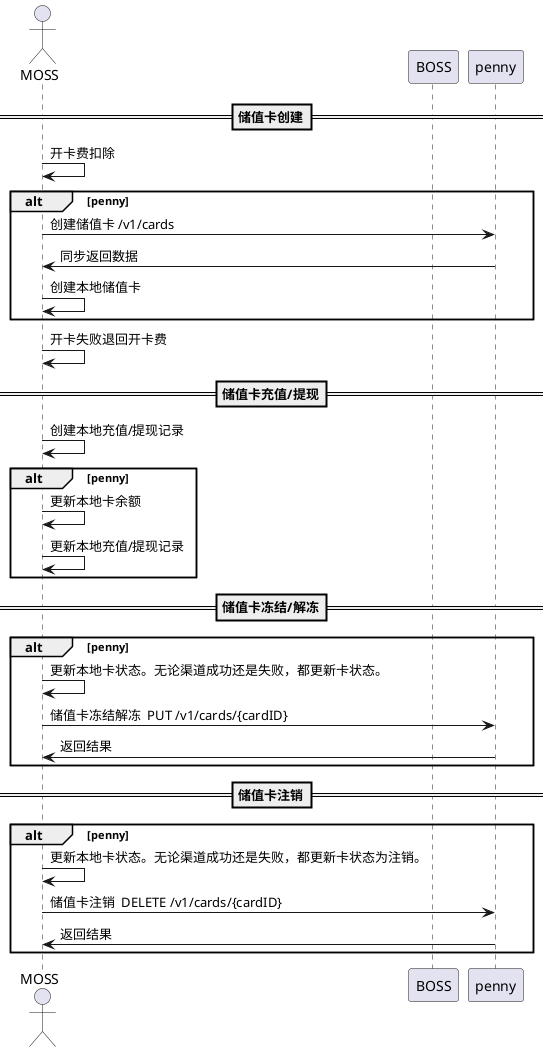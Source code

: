 @startuml
'https://plantuml.com/sequence-diagram

actor MOSS
participant BOSS
participant penny

== 储值卡创建==
    MOSS -> MOSS: 开卡费扣除
alt penny
    MOSS -> penny: 创建储值卡 /v1/cards
    penny -> MOSS: 同步返回数据
    MOSS -> MOSS: 创建本地储值卡
end
    MOSS -> MOSS: 开卡失败退回开卡费

== 储值卡充值/提现==

    MOSS -> MOSS: 创建本地充值/提现记录
alt penny
    MOSS -> MOSS: 更新本地卡余额
    MOSS -> MOSS: 更新本地充值/提现记录

end

== 储值卡冻结/解冻==
alt penny
    MOSS -> MOSS: 更新本地卡状态。无论渠道成功还是失败，都更新卡状态。
    MOSS -> penny: 储值卡冻结解冻  PUT /v1/cards/{cardID}
    penny -> MOSS: 返回结果
end

== 储值卡注销==
alt penny
    MOSS -> MOSS: 更新本地卡状态。无论渠道成功还是失败，都更新卡状态为注销。
    MOSS -> penny: 储值卡注销  DELETE /v1/cards/{cardID}
    penny -> MOSS: 返回结果
end
@enduml